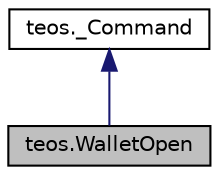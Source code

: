 digraph "teos.WalletOpen"
{
  edge [fontname="Helvetica",fontsize="10",labelfontname="Helvetica",labelfontsize="10"];
  node [fontname="Helvetica",fontsize="10",shape=record];
  Node0 [label="teos.WalletOpen",height=0.2,width=0.4,color="black", fillcolor="grey75", style="filled", fontcolor="black"];
  Node1 -> Node0 [dir="back",color="midnightblue",fontsize="10",style="solid"];
  Node1 [label="teos._Command",height=0.2,width=0.4,color="black", fillcolor="white", style="filled",URL="$classteos_1_1__Command.html",tooltip="teos commands "];
}
